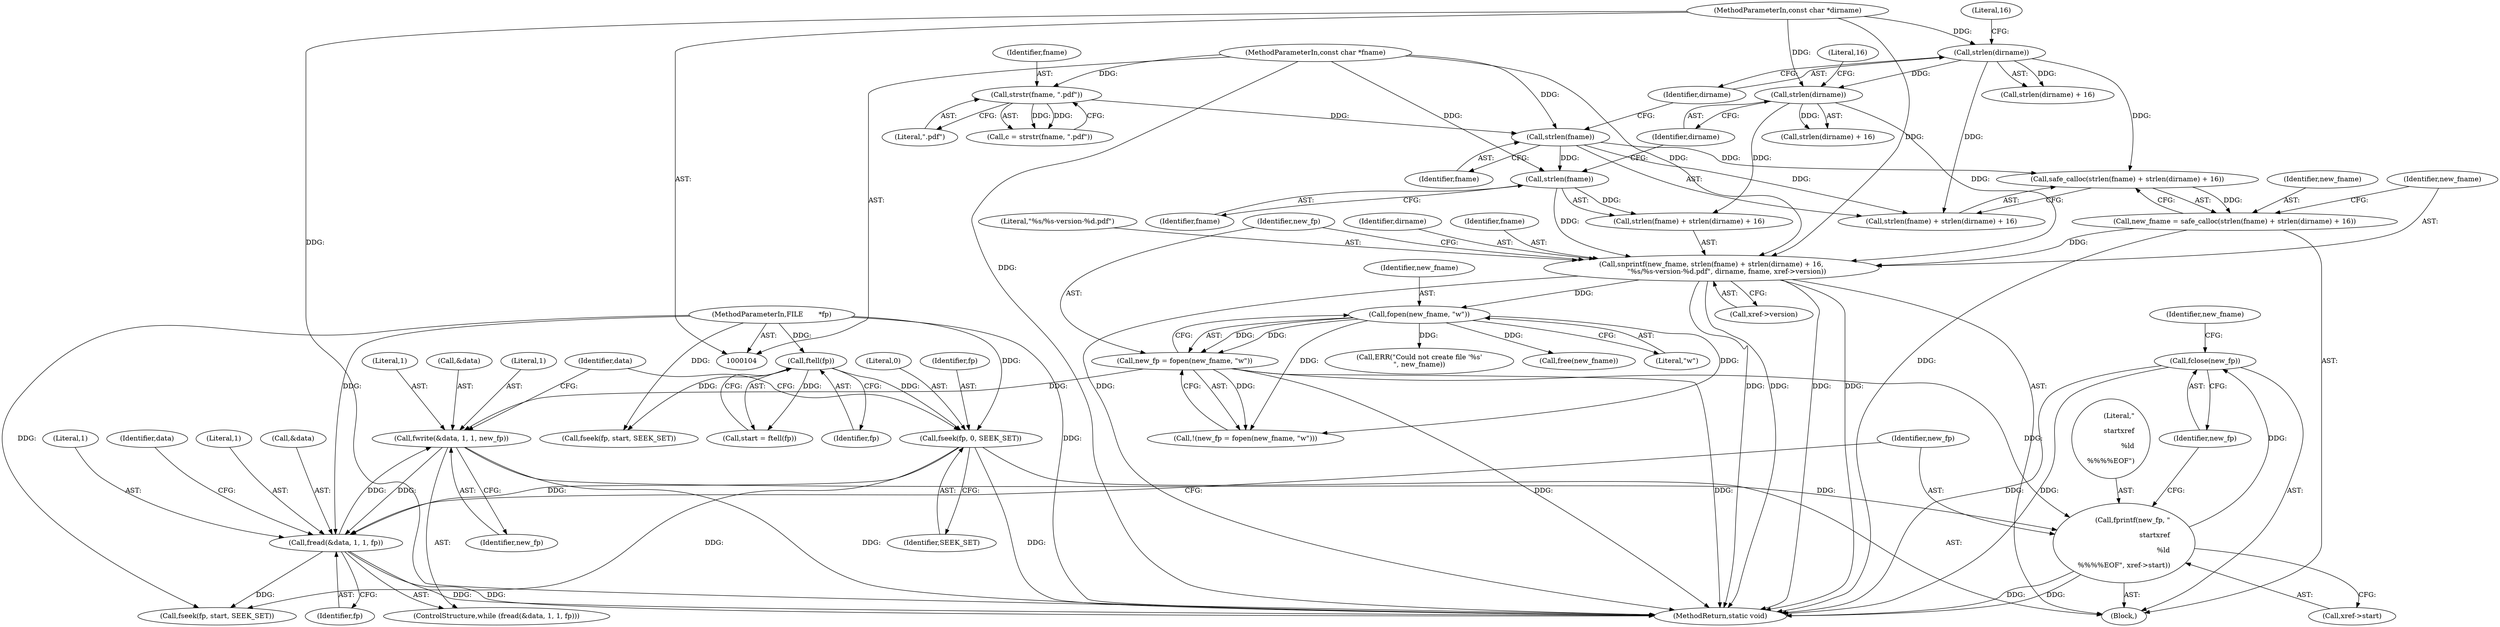 digraph "0_pdfresurrect_0c4120fffa3dffe97b95c486a120eded82afe8a6_0@API" {
"1000195" [label="(Call,fclose(new_fp))"];
"1000189" [label="(Call,fprintf(new_fp, \"\r\nstartxref\r\n%ld\r\n%%%%EOF\", xref->start))"];
"1000183" [label="(Call,fwrite(&data, 1, 1, new_fp))"];
"1000177" [label="(Call,fread(&data, 1, 1, fp))"];
"1000172" [label="(Call,fseek(fp, 0, SEEK_SET))"];
"1000117" [label="(Call,ftell(fp))"];
"1000105" [label="(MethodParameterIn,FILE       *fp)"];
"1000156" [label="(Call,new_fp = fopen(new_fname, \"w\"))"];
"1000158" [label="(Call,fopen(new_fname, \"w\"))"];
"1000139" [label="(Call,snprintf(new_fname, strlen(fname) + strlen(dirname) + 16,\n              \"%s/%s-version-%d.pdf\", dirname, fname, xref->version))"];
"1000129" [label="(Call,new_fname = safe_calloc(strlen(fname) + strlen(dirname) + 16))"];
"1000131" [label="(Call,safe_calloc(strlen(fname) + strlen(dirname) + 16))"];
"1000133" [label="(Call,strlen(fname))"];
"1000122" [label="(Call,strstr(fname, \".pdf\"))"];
"1000106" [label="(MethodParameterIn,const char *fname)"];
"1000136" [label="(Call,strlen(dirname))"];
"1000107" [label="(MethodParameterIn,const char *dirname)"];
"1000142" [label="(Call,strlen(fname))"];
"1000145" [label="(Call,strlen(dirname))"];
"1000134" [label="(Identifier,fname)"];
"1000140" [label="(Identifier,new_fname)"];
"1000148" [label="(Literal,\"%s/%s-version-%d.pdf\")"];
"1000135" [label="(Call,strlen(dirname) + 16)"];
"1000198" [label="(Identifier,new_fname)"];
"1000141" [label="(Call,strlen(fname) + strlen(dirname) + 16)"];
"1000131" [label="(Call,safe_calloc(strlen(fname) + strlen(dirname) + 16))"];
"1000199" [label="(Call,fseek(fp, start, SEEK_SET))"];
"1000185" [label="(Identifier,data)"];
"1000143" [label="(Identifier,fname)"];
"1000155" [label="(Call,!(new_fp = fopen(new_fname, \"w\")))"];
"1000172" [label="(Call,fseek(fp, 0, SEEK_SET))"];
"1000174" [label="(Literal,0)"];
"1000165" [label="(Call,fseek(fp, start, SEEK_SET))"];
"1000107" [label="(MethodParameterIn,const char *dirname)"];
"1000162" [label="(Call,ERR(\"Could not create file '%s'\n\", new_fname))"];
"1000109" [label="(Block,)"];
"1000181" [label="(Literal,1)"];
"1000182" [label="(Identifier,fp)"];
"1000123" [label="(Identifier,fname)"];
"1000146" [label="(Identifier,dirname)"];
"1000195" [label="(Call,fclose(new_fp))"];
"1000179" [label="(Identifier,data)"];
"1000203" [label="(MethodReturn,static void)"];
"1000197" [label="(Call,free(new_fname))"];
"1000184" [label="(Call,&data)"];
"1000177" [label="(Call,fread(&data, 1, 1, fp))"];
"1000124" [label="(Literal,\".pdf\")"];
"1000144" [label="(Call,strlen(dirname) + 16)"];
"1000188" [label="(Identifier,new_fp)"];
"1000149" [label="(Identifier,dirname)"];
"1000192" [label="(Call,xref->start)"];
"1000159" [label="(Identifier,new_fname)"];
"1000133" [label="(Call,strlen(fname))"];
"1000173" [label="(Identifier,fp)"];
"1000183" [label="(Call,fwrite(&data, 1, 1, new_fp))"];
"1000136" [label="(Call,strlen(dirname))"];
"1000176" [label="(ControlStructure,while (fread(&data, 1, 1, fp)))"];
"1000158" [label="(Call,fopen(new_fname, \"w\"))"];
"1000147" [label="(Literal,16)"];
"1000186" [label="(Literal,1)"];
"1000189" [label="(Call,fprintf(new_fp, \"\r\nstartxref\r\n%ld\r\n%%%%EOF\", xref->start))"];
"1000191" [label="(Literal,\"\r\nstartxref\r\n%ld\r\n%%%%EOF\")"];
"1000118" [label="(Identifier,fp)"];
"1000157" [label="(Identifier,new_fp)"];
"1000129" [label="(Call,new_fname = safe_calloc(strlen(fname) + strlen(dirname) + 16))"];
"1000106" [label="(MethodParameterIn,const char *fname)"];
"1000138" [label="(Literal,16)"];
"1000145" [label="(Call,strlen(dirname))"];
"1000137" [label="(Identifier,dirname)"];
"1000178" [label="(Call,&data)"];
"1000139" [label="(Call,snprintf(new_fname, strlen(fname) + strlen(dirname) + 16,\n              \"%s/%s-version-%d.pdf\", dirname, fname, xref->version))"];
"1000156" [label="(Call,new_fp = fopen(new_fname, \"w\"))"];
"1000132" [label="(Call,strlen(fname) + strlen(dirname) + 16)"];
"1000115" [label="(Call,start = ftell(fp))"];
"1000120" [label="(Call,c = strstr(fname, \".pdf\"))"];
"1000175" [label="(Identifier,SEEK_SET)"];
"1000196" [label="(Identifier,new_fp)"];
"1000187" [label="(Literal,1)"];
"1000105" [label="(MethodParameterIn,FILE       *fp)"];
"1000117" [label="(Call,ftell(fp))"];
"1000160" [label="(Literal,\"w\")"];
"1000190" [label="(Identifier,new_fp)"];
"1000142" [label="(Call,strlen(fname))"];
"1000180" [label="(Literal,1)"];
"1000151" [label="(Call,xref->version)"];
"1000150" [label="(Identifier,fname)"];
"1000130" [label="(Identifier,new_fname)"];
"1000122" [label="(Call,strstr(fname, \".pdf\"))"];
"1000195" -> "1000109"  [label="AST: "];
"1000195" -> "1000196"  [label="CFG: "];
"1000196" -> "1000195"  [label="AST: "];
"1000198" -> "1000195"  [label="CFG: "];
"1000195" -> "1000203"  [label="DDG: "];
"1000195" -> "1000203"  [label="DDG: "];
"1000189" -> "1000195"  [label="DDG: "];
"1000189" -> "1000109"  [label="AST: "];
"1000189" -> "1000192"  [label="CFG: "];
"1000190" -> "1000189"  [label="AST: "];
"1000191" -> "1000189"  [label="AST: "];
"1000192" -> "1000189"  [label="AST: "];
"1000196" -> "1000189"  [label="CFG: "];
"1000189" -> "1000203"  [label="DDG: "];
"1000189" -> "1000203"  [label="DDG: "];
"1000183" -> "1000189"  [label="DDG: "];
"1000156" -> "1000189"  [label="DDG: "];
"1000183" -> "1000176"  [label="AST: "];
"1000183" -> "1000188"  [label="CFG: "];
"1000184" -> "1000183"  [label="AST: "];
"1000186" -> "1000183"  [label="AST: "];
"1000187" -> "1000183"  [label="AST: "];
"1000188" -> "1000183"  [label="AST: "];
"1000179" -> "1000183"  [label="CFG: "];
"1000183" -> "1000203"  [label="DDG: "];
"1000183" -> "1000177"  [label="DDG: "];
"1000177" -> "1000183"  [label="DDG: "];
"1000156" -> "1000183"  [label="DDG: "];
"1000177" -> "1000176"  [label="AST: "];
"1000177" -> "1000182"  [label="CFG: "];
"1000178" -> "1000177"  [label="AST: "];
"1000180" -> "1000177"  [label="AST: "];
"1000181" -> "1000177"  [label="AST: "];
"1000182" -> "1000177"  [label="AST: "];
"1000185" -> "1000177"  [label="CFG: "];
"1000190" -> "1000177"  [label="CFG: "];
"1000177" -> "1000203"  [label="DDG: "];
"1000177" -> "1000203"  [label="DDG: "];
"1000172" -> "1000177"  [label="DDG: "];
"1000105" -> "1000177"  [label="DDG: "];
"1000177" -> "1000199"  [label="DDG: "];
"1000172" -> "1000109"  [label="AST: "];
"1000172" -> "1000175"  [label="CFG: "];
"1000173" -> "1000172"  [label="AST: "];
"1000174" -> "1000172"  [label="AST: "];
"1000175" -> "1000172"  [label="AST: "];
"1000179" -> "1000172"  [label="CFG: "];
"1000172" -> "1000203"  [label="DDG: "];
"1000117" -> "1000172"  [label="DDG: "];
"1000105" -> "1000172"  [label="DDG: "];
"1000172" -> "1000199"  [label="DDG: "];
"1000117" -> "1000115"  [label="AST: "];
"1000117" -> "1000118"  [label="CFG: "];
"1000118" -> "1000117"  [label="AST: "];
"1000115" -> "1000117"  [label="CFG: "];
"1000117" -> "1000115"  [label="DDG: "];
"1000105" -> "1000117"  [label="DDG: "];
"1000117" -> "1000165"  [label="DDG: "];
"1000105" -> "1000104"  [label="AST: "];
"1000105" -> "1000203"  [label="DDG: "];
"1000105" -> "1000165"  [label="DDG: "];
"1000105" -> "1000199"  [label="DDG: "];
"1000156" -> "1000155"  [label="AST: "];
"1000156" -> "1000158"  [label="CFG: "];
"1000157" -> "1000156"  [label="AST: "];
"1000158" -> "1000156"  [label="AST: "];
"1000155" -> "1000156"  [label="CFG: "];
"1000156" -> "1000203"  [label="DDG: "];
"1000156" -> "1000203"  [label="DDG: "];
"1000156" -> "1000155"  [label="DDG: "];
"1000158" -> "1000156"  [label="DDG: "];
"1000158" -> "1000156"  [label="DDG: "];
"1000158" -> "1000160"  [label="CFG: "];
"1000159" -> "1000158"  [label="AST: "];
"1000160" -> "1000158"  [label="AST: "];
"1000158" -> "1000155"  [label="DDG: "];
"1000158" -> "1000155"  [label="DDG: "];
"1000139" -> "1000158"  [label="DDG: "];
"1000158" -> "1000162"  [label="DDG: "];
"1000158" -> "1000197"  [label="DDG: "];
"1000139" -> "1000109"  [label="AST: "];
"1000139" -> "1000151"  [label="CFG: "];
"1000140" -> "1000139"  [label="AST: "];
"1000141" -> "1000139"  [label="AST: "];
"1000148" -> "1000139"  [label="AST: "];
"1000149" -> "1000139"  [label="AST: "];
"1000150" -> "1000139"  [label="AST: "];
"1000151" -> "1000139"  [label="AST: "];
"1000157" -> "1000139"  [label="CFG: "];
"1000139" -> "1000203"  [label="DDG: "];
"1000139" -> "1000203"  [label="DDG: "];
"1000139" -> "1000203"  [label="DDG: "];
"1000139" -> "1000203"  [label="DDG: "];
"1000139" -> "1000203"  [label="DDG: "];
"1000129" -> "1000139"  [label="DDG: "];
"1000142" -> "1000139"  [label="DDG: "];
"1000145" -> "1000139"  [label="DDG: "];
"1000107" -> "1000139"  [label="DDG: "];
"1000106" -> "1000139"  [label="DDG: "];
"1000129" -> "1000109"  [label="AST: "];
"1000129" -> "1000131"  [label="CFG: "];
"1000130" -> "1000129"  [label="AST: "];
"1000131" -> "1000129"  [label="AST: "];
"1000140" -> "1000129"  [label="CFG: "];
"1000129" -> "1000203"  [label="DDG: "];
"1000131" -> "1000129"  [label="DDG: "];
"1000131" -> "1000132"  [label="CFG: "];
"1000132" -> "1000131"  [label="AST: "];
"1000133" -> "1000131"  [label="DDG: "];
"1000136" -> "1000131"  [label="DDG: "];
"1000133" -> "1000132"  [label="AST: "];
"1000133" -> "1000134"  [label="CFG: "];
"1000134" -> "1000133"  [label="AST: "];
"1000137" -> "1000133"  [label="CFG: "];
"1000133" -> "1000132"  [label="DDG: "];
"1000122" -> "1000133"  [label="DDG: "];
"1000106" -> "1000133"  [label="DDG: "];
"1000133" -> "1000142"  [label="DDG: "];
"1000122" -> "1000120"  [label="AST: "];
"1000122" -> "1000124"  [label="CFG: "];
"1000123" -> "1000122"  [label="AST: "];
"1000124" -> "1000122"  [label="AST: "];
"1000120" -> "1000122"  [label="CFG: "];
"1000122" -> "1000120"  [label="DDG: "];
"1000122" -> "1000120"  [label="DDG: "];
"1000106" -> "1000122"  [label="DDG: "];
"1000106" -> "1000104"  [label="AST: "];
"1000106" -> "1000203"  [label="DDG: "];
"1000106" -> "1000142"  [label="DDG: "];
"1000136" -> "1000135"  [label="AST: "];
"1000136" -> "1000137"  [label="CFG: "];
"1000137" -> "1000136"  [label="AST: "];
"1000138" -> "1000136"  [label="CFG: "];
"1000136" -> "1000132"  [label="DDG: "];
"1000136" -> "1000135"  [label="DDG: "];
"1000107" -> "1000136"  [label="DDG: "];
"1000136" -> "1000145"  [label="DDG: "];
"1000107" -> "1000104"  [label="AST: "];
"1000107" -> "1000203"  [label="DDG: "];
"1000107" -> "1000145"  [label="DDG: "];
"1000142" -> "1000141"  [label="AST: "];
"1000142" -> "1000143"  [label="CFG: "];
"1000143" -> "1000142"  [label="AST: "];
"1000146" -> "1000142"  [label="CFG: "];
"1000142" -> "1000141"  [label="DDG: "];
"1000145" -> "1000144"  [label="AST: "];
"1000145" -> "1000146"  [label="CFG: "];
"1000146" -> "1000145"  [label="AST: "];
"1000147" -> "1000145"  [label="CFG: "];
"1000145" -> "1000141"  [label="DDG: "];
"1000145" -> "1000144"  [label="DDG: "];
}
